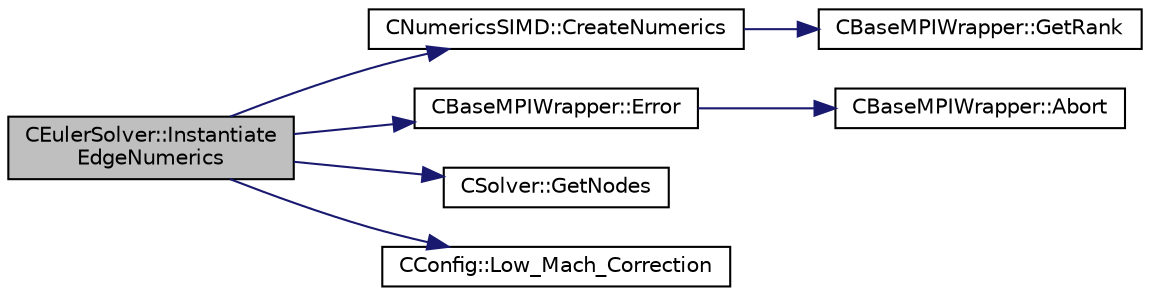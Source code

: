 digraph "CEulerSolver::InstantiateEdgeNumerics"
{
 // LATEX_PDF_SIZE
  edge [fontname="Helvetica",fontsize="10",labelfontname="Helvetica",labelfontsize="10"];
  node [fontname="Helvetica",fontsize="10",shape=record];
  rankdir="LR";
  Node1 [label="CEulerSolver::Instantiate\lEdgeNumerics",height=0.2,width=0.4,color="black", fillcolor="grey75", style="filled", fontcolor="black",tooltip="Instantiate a SIMD numerics object."];
  Node1 -> Node2 [color="midnightblue",fontsize="10",style="solid",fontname="Helvetica"];
  Node2 [label="CNumericsSIMD::CreateNumerics",height=0.2,width=0.4,color="black", fillcolor="white", style="filled",URL="$classCNumericsSIMD.html#a83103fd2e3bc0dae25b2e23c000f93d4",tooltip="Factory method."];
  Node2 -> Node3 [color="midnightblue",fontsize="10",style="solid",fontname="Helvetica"];
  Node3 [label="CBaseMPIWrapper::GetRank",height=0.2,width=0.4,color="black", fillcolor="white", style="filled",URL="$classCBaseMPIWrapper.html#a63e1f265b788b4e56cb7ebdeba29b78e",tooltip=" "];
  Node1 -> Node4 [color="midnightblue",fontsize="10",style="solid",fontname="Helvetica"];
  Node4 [label="CBaseMPIWrapper::Error",height=0.2,width=0.4,color="black", fillcolor="white", style="filled",URL="$classCBaseMPIWrapper.html#a04457c47629bda56704e6a8804833eeb",tooltip=" "];
  Node4 -> Node5 [color="midnightblue",fontsize="10",style="solid",fontname="Helvetica"];
  Node5 [label="CBaseMPIWrapper::Abort",height=0.2,width=0.4,color="black", fillcolor="white", style="filled",URL="$classCBaseMPIWrapper.html#af7297d861dca86b45cf561b6ab642e8f",tooltip=" "];
  Node1 -> Node6 [color="midnightblue",fontsize="10",style="solid",fontname="Helvetica"];
  Node6 [label="CSolver::GetNodes",height=0.2,width=0.4,color="black", fillcolor="white", style="filled",URL="$classCSolver.html#af3198e52a2ea377bb765647b5e697197",tooltip="Allow outside access to the nodes of the solver, containing conservatives, primitives,..."];
  Node1 -> Node7 [color="midnightblue",fontsize="10",style="solid",fontname="Helvetica"];
  Node7 [label="CConfig::Low_Mach_Correction",height=0.2,width=0.4,color="black", fillcolor="white", style="filled",URL="$classCConfig.html#abccc1a50f4defcfad7da13b28ad74ab2",tooltip="Get information about the Low Mach Correction."];
}
